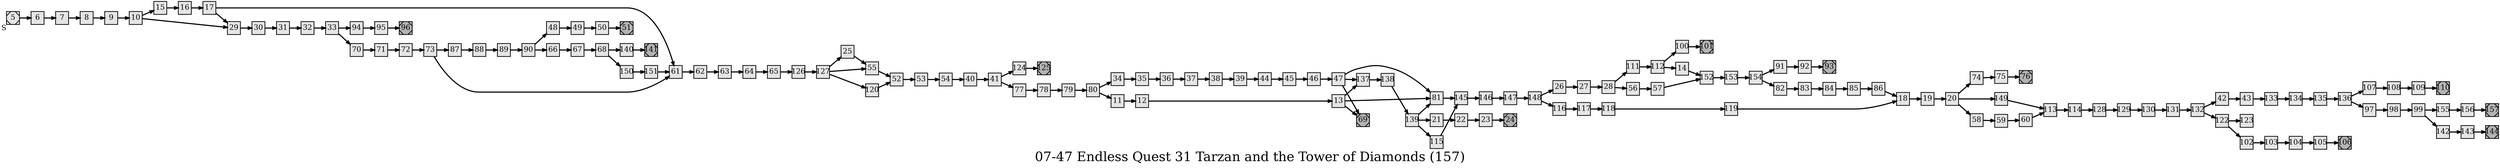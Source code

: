 digraph g{
  graph [ label="07-47 Endless Quest 31 Tarzan and the Tower of Diamonds (157)" rankdir=LR, ordering=out, fontsize=36, nodesep="0.35", ranksep="0.45"];
  node  [shape=rect, penwidth=2, fontsize=20, style=filled, fillcolor=grey90, margin="0,0", labelfloat=true, regular=true, fixedsize=true];
  edge  [labelfloat=true, penwidth=3, fontsize=12];
  // ---;
  // group  : Katz;
  // id     :;
  // gbid   :;
  // series :;
  // title  :;
  // author :;
  // credit:;
  // - name : Rachael Grainger;
  // role : encoder;
  // date : 2017-08-25;
  // - name : Jeremy Douglass;
  // role : editor;
  // date : 2017-10-19;
  // render:;
  // - name   : small;
  // styles : gvStyles-small.txt;
  // engine : dot;
  // comment: >;
  
  // ---;
  
  // From | To | Label;
  
  5	[ xlabel="S", shape=Msquare, fontsize=20 ];
  5 -> 6;
  6 -> 7;
  7 -> 8;
  8 -> 9;
  9 -> 10;
  10 -> 15;
  10 -> 29;
  11 -> 12;
  12 -> 13;
  13 -> 137;
  13 -> 81;
  13 -> 69;
  14 -> 152;
  15 -> 16;
  16 -> 17;
  17 -> 61;
  17 -> 29;
  18 -> 19;
  19 -> 20;
  20 -> 74;
  20 -> 149;
  20 -> 58;
  21 -> 22;
  22 -> 23;
  23 -> 24;
  24	[ xlabel="E", shape=Msquare, fontsize=20, fillcolor=grey70, xlabel="" ];
  25 -> 55;
  26 -> 27;
  27 -> 28;
  28 -> 111;
  28 -> 56;
  29 -> 30;
  30 -> 31;
  31 -> 32;
  32 -> 33;
  33 -> 94;
  33 -> 70;
  34 -> 35;
  35 -> 36;
  36 -> 37;
  37 -> 38;
  38 -> 39;
  39 -> 44;
  40 -> 41;
  41 -> 124;
  41 -> 77;
  42 -> 43;
  43 -> 133;
  44 -> 45;
  45 -> 46;
  46 -> 47;
  47 -> 81;
  47 -> 137;
  47 -> 69;
  48 -> 49;
  49 -> 50;
  50 -> 51;
  51	[ xlabel="E", shape=Msquare, fontsize=20, fillcolor=grey70, xlabel="" ];
  52 -> 53;
  53 -> 54;
  54 -> 40;
  55 -> 52;
  56 -> 57;
  57 -> 152;
  58 -> 59;
  59 -> 60;
  60 -> 113;
  61 -> 62;
  62 -> 63;
  63 -> 64;
  64 -> 65;
  65 -> 126;
  66 -> 67;
  67 -> 68;
  68 -> 140;
  68 -> 150;
  69	[ xlabel="E", shape=Msquare, fontsize=20, fillcolor=grey70, xlabel="" ];
  70 -> 71;
  71 -> 72;
  72 -> 73;
  73 -> 87;
  73 -> 61;
  74 -> 75;
  75 -> 76;
  76	[ xlabel="E", shape=Msquare, fontsize=20, fillcolor=grey70, xlabel="" ];
  77 -> 78;
  78 -> 79;
  79 -> 80;
  80 -> 34;
  80 -> 11;
  81 -> 145;
  82 -> 83;
  83 -> 84;
  84 -> 85;
  85 -> 86;
  86 -> 18;
  87 -> 88;
  88 -> 89;
  89 -> 90;
  90 -> 48;
  90 -> 66;
  91 -> 92;
  92 -> 93;
  93	[ xlabel="E", shape=Msquare, fontsize=20, fillcolor=grey70, xlabel="" ];
  94 -> 95;
  95 -> 96;
  96	[ xlabel="E", shape=Msquare, fontsize=20, fillcolor=grey70, xlabel="" ];
  97 -> 98;
  98 -> 99;
  99 -> 155;
  99 -> 142;
  100 -> 101;
  101	[ xlabel="E", shape=Msquare, fontsize=20, fillcolor=grey70, xlabel="" ];
  102 -> 103;
  103 -> 104;
  104 -> 105;
  105 -> 106;
  106	[ xlabel="E", shape=Msquare, fontsize=20, fillcolor=grey70, xlabel="" ];
  107 -> 108;
  108 -> 109;
  109 -> 110;
  110	[ xlabel="E", shape=Msquare, fontsize=20, fillcolor=grey70, xlabel="" ];
  111 -> 112;
  112 -> 100;
  112 -> 14;
  113 -> 114;
  114 -> 128;
  115 -> 145;
  116 -> 117;
  117 -> 118;
  118 -> 119;
  119 -> 18;
  120 -> 52;
  122 -> 123;
  122 -> 102;
  124 -> 125;
  125	[ xlabel="E", shape=Msquare, fontsize=20, fillcolor=grey70, xlabel="" ];
  126 -> 127;
  127 -> 25;
  127 -> 55;
  127 -> 120;
  128 -> 129;
  129 -> 130;
  130 -> 131;
  131 -> 132;
  132 -> 42;
  132 -> 122;
  133 -> 134;
  134 -> 135;
  135 -> 136;
  136 -> 107;
  136 -> 97;
  137 -> 138;
  138 -> 139;
  139 -> 81;
  139 -> 21;
  139 -> 115;
  140 -> 141;
  141	[ xlabel="E", shape=Msquare, fontsize=20, fillcolor=grey70, xlabel="" ];
  142 -> 143;
  143 -> 144;
  144	[ xlabel="E", shape=Msquare, fontsize=20, fillcolor=grey70, xlabel="" ];
  145 -> 146;
  146 -> 147;
  147 -> 148;
  148 -> 26;
  148 -> 116;
  149 -> 113;
  150 -> 151;
  151 -> 61;
  152 -> 153;
  153 -> 154;
  154 -> 91;
  154 -> 82;
  155 -> 156;
  156 -> 157;
  157	[ xlabel="E", shape=Msquare, fontsize=20, fillcolor=grey70, xlabel="" ];
}


